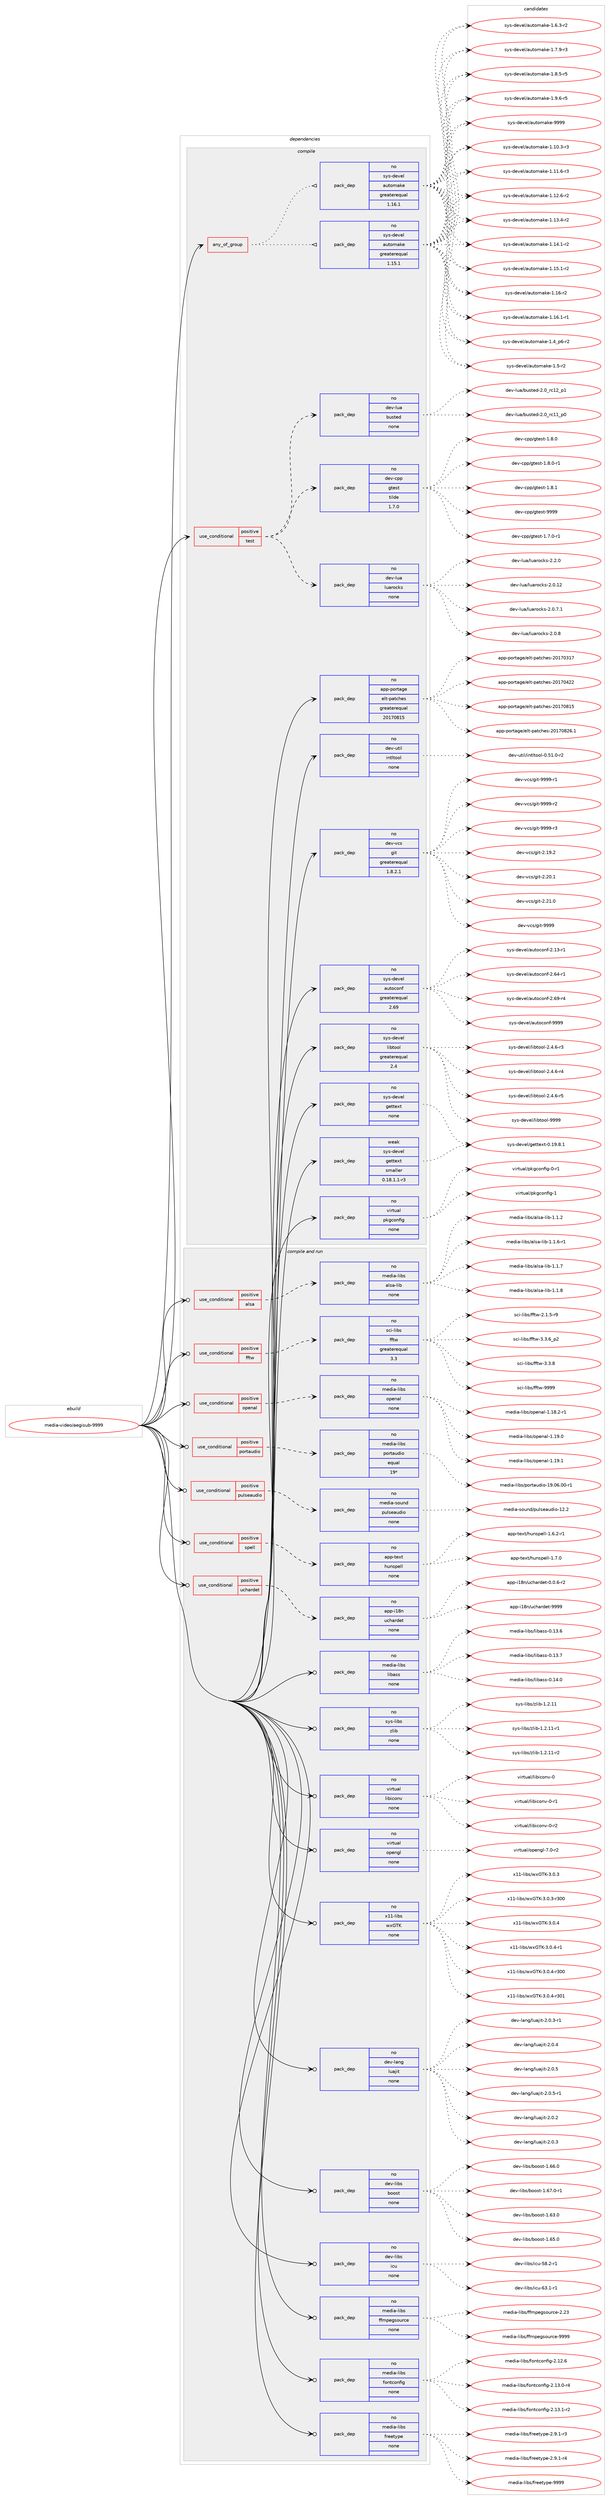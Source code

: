 digraph prolog {

# *************
# Graph options
# *************

newrank=true;
concentrate=true;
compound=true;
graph [rankdir=LR,fontname=Helvetica,fontsize=10,ranksep=1.5];#, ranksep=2.5, nodesep=0.2];
edge  [arrowhead=vee];
node  [fontname=Helvetica,fontsize=10];

# **********
# The ebuild
# **********

subgraph cluster_leftcol {
color=gray;
rank=same;
label=<<i>ebuild</i>>;
id [label="media-video/aegisub-9999", color=red, width=4, href="../media-video/aegisub-9999.svg"];
}

# ****************
# The dependencies
# ****************

subgraph cluster_midcol {
color=gray;
label=<<i>dependencies</i>>;
subgraph cluster_compile {
fillcolor="#eeeeee";
style=filled;
label=<<i>compile</i>>;
subgraph any25632 {
dependency1634887 [label=<<TABLE BORDER="0" CELLBORDER="1" CELLSPACING="0" CELLPADDING="4"><TR><TD CELLPADDING="10">any_of_group</TD></TR></TABLE>>, shape=none, color=red];subgraph pack1169115 {
dependency1634888 [label=<<TABLE BORDER="0" CELLBORDER="1" CELLSPACING="0" CELLPADDING="4" WIDTH="220"><TR><TD ROWSPAN="6" CELLPADDING="30">pack_dep</TD></TR><TR><TD WIDTH="110">no</TD></TR><TR><TD>sys-devel</TD></TR><TR><TD>automake</TD></TR><TR><TD>greaterequal</TD></TR><TR><TD>1.16.1</TD></TR></TABLE>>, shape=none, color=blue];
}
dependency1634887:e -> dependency1634888:w [weight=20,style="dotted",arrowhead="oinv"];
subgraph pack1169116 {
dependency1634889 [label=<<TABLE BORDER="0" CELLBORDER="1" CELLSPACING="0" CELLPADDING="4" WIDTH="220"><TR><TD ROWSPAN="6" CELLPADDING="30">pack_dep</TD></TR><TR><TD WIDTH="110">no</TD></TR><TR><TD>sys-devel</TD></TR><TR><TD>automake</TD></TR><TR><TD>greaterequal</TD></TR><TR><TD>1.15.1</TD></TR></TABLE>>, shape=none, color=blue];
}
dependency1634887:e -> dependency1634889:w [weight=20,style="dotted",arrowhead="oinv"];
}
id:e -> dependency1634887:w [weight=20,style="solid",arrowhead="vee"];
subgraph cond439370 {
dependency1634890 [label=<<TABLE BORDER="0" CELLBORDER="1" CELLSPACING="0" CELLPADDING="4"><TR><TD ROWSPAN="3" CELLPADDING="10">use_conditional</TD></TR><TR><TD>positive</TD></TR><TR><TD>test</TD></TR></TABLE>>, shape=none, color=red];
subgraph pack1169117 {
dependency1634891 [label=<<TABLE BORDER="0" CELLBORDER="1" CELLSPACING="0" CELLPADDING="4" WIDTH="220"><TR><TD ROWSPAN="6" CELLPADDING="30">pack_dep</TD></TR><TR><TD WIDTH="110">no</TD></TR><TR><TD>dev-cpp</TD></TR><TR><TD>gtest</TD></TR><TR><TD>tilde</TD></TR><TR><TD>1.7.0</TD></TR></TABLE>>, shape=none, color=blue];
}
dependency1634890:e -> dependency1634891:w [weight=20,style="dashed",arrowhead="vee"];
subgraph pack1169118 {
dependency1634892 [label=<<TABLE BORDER="0" CELLBORDER="1" CELLSPACING="0" CELLPADDING="4" WIDTH="220"><TR><TD ROWSPAN="6" CELLPADDING="30">pack_dep</TD></TR><TR><TD WIDTH="110">no</TD></TR><TR><TD>dev-lua</TD></TR><TR><TD>busted</TD></TR><TR><TD>none</TD></TR><TR><TD></TD></TR></TABLE>>, shape=none, color=blue];
}
dependency1634890:e -> dependency1634892:w [weight=20,style="dashed",arrowhead="vee"];
subgraph pack1169119 {
dependency1634893 [label=<<TABLE BORDER="0" CELLBORDER="1" CELLSPACING="0" CELLPADDING="4" WIDTH="220"><TR><TD ROWSPAN="6" CELLPADDING="30">pack_dep</TD></TR><TR><TD WIDTH="110">no</TD></TR><TR><TD>dev-lua</TD></TR><TR><TD>luarocks</TD></TR><TR><TD>none</TD></TR><TR><TD></TD></TR></TABLE>>, shape=none, color=blue];
}
dependency1634890:e -> dependency1634893:w [weight=20,style="dashed",arrowhead="vee"];
}
id:e -> dependency1634890:w [weight=20,style="solid",arrowhead="vee"];
subgraph pack1169120 {
dependency1634894 [label=<<TABLE BORDER="0" CELLBORDER="1" CELLSPACING="0" CELLPADDING="4" WIDTH="220"><TR><TD ROWSPAN="6" CELLPADDING="30">pack_dep</TD></TR><TR><TD WIDTH="110">no</TD></TR><TR><TD>app-portage</TD></TR><TR><TD>elt-patches</TD></TR><TR><TD>greaterequal</TD></TR><TR><TD>20170815</TD></TR></TABLE>>, shape=none, color=blue];
}
id:e -> dependency1634894:w [weight=20,style="solid",arrowhead="vee"];
subgraph pack1169121 {
dependency1634895 [label=<<TABLE BORDER="0" CELLBORDER="1" CELLSPACING="0" CELLPADDING="4" WIDTH="220"><TR><TD ROWSPAN="6" CELLPADDING="30">pack_dep</TD></TR><TR><TD WIDTH="110">no</TD></TR><TR><TD>dev-util</TD></TR><TR><TD>intltool</TD></TR><TR><TD>none</TD></TR><TR><TD></TD></TR></TABLE>>, shape=none, color=blue];
}
id:e -> dependency1634895:w [weight=20,style="solid",arrowhead="vee"];
subgraph pack1169122 {
dependency1634896 [label=<<TABLE BORDER="0" CELLBORDER="1" CELLSPACING="0" CELLPADDING="4" WIDTH="220"><TR><TD ROWSPAN="6" CELLPADDING="30">pack_dep</TD></TR><TR><TD WIDTH="110">no</TD></TR><TR><TD>dev-vcs</TD></TR><TR><TD>git</TD></TR><TR><TD>greaterequal</TD></TR><TR><TD>1.8.2.1</TD></TR></TABLE>>, shape=none, color=blue];
}
id:e -> dependency1634896:w [weight=20,style="solid",arrowhead="vee"];
subgraph pack1169123 {
dependency1634897 [label=<<TABLE BORDER="0" CELLBORDER="1" CELLSPACING="0" CELLPADDING="4" WIDTH="220"><TR><TD ROWSPAN="6" CELLPADDING="30">pack_dep</TD></TR><TR><TD WIDTH="110">no</TD></TR><TR><TD>sys-devel</TD></TR><TR><TD>autoconf</TD></TR><TR><TD>greaterequal</TD></TR><TR><TD>2.69</TD></TR></TABLE>>, shape=none, color=blue];
}
id:e -> dependency1634897:w [weight=20,style="solid",arrowhead="vee"];
subgraph pack1169124 {
dependency1634898 [label=<<TABLE BORDER="0" CELLBORDER="1" CELLSPACING="0" CELLPADDING="4" WIDTH="220"><TR><TD ROWSPAN="6" CELLPADDING="30">pack_dep</TD></TR><TR><TD WIDTH="110">no</TD></TR><TR><TD>sys-devel</TD></TR><TR><TD>gettext</TD></TR><TR><TD>none</TD></TR><TR><TD></TD></TR></TABLE>>, shape=none, color=blue];
}
id:e -> dependency1634898:w [weight=20,style="solid",arrowhead="vee"];
subgraph pack1169125 {
dependency1634899 [label=<<TABLE BORDER="0" CELLBORDER="1" CELLSPACING="0" CELLPADDING="4" WIDTH="220"><TR><TD ROWSPAN="6" CELLPADDING="30">pack_dep</TD></TR><TR><TD WIDTH="110">no</TD></TR><TR><TD>sys-devel</TD></TR><TR><TD>libtool</TD></TR><TR><TD>greaterequal</TD></TR><TR><TD>2.4</TD></TR></TABLE>>, shape=none, color=blue];
}
id:e -> dependency1634899:w [weight=20,style="solid",arrowhead="vee"];
subgraph pack1169126 {
dependency1634900 [label=<<TABLE BORDER="0" CELLBORDER="1" CELLSPACING="0" CELLPADDING="4" WIDTH="220"><TR><TD ROWSPAN="6" CELLPADDING="30">pack_dep</TD></TR><TR><TD WIDTH="110">no</TD></TR><TR><TD>virtual</TD></TR><TR><TD>pkgconfig</TD></TR><TR><TD>none</TD></TR><TR><TD></TD></TR></TABLE>>, shape=none, color=blue];
}
id:e -> dependency1634900:w [weight=20,style="solid",arrowhead="vee"];
subgraph pack1169127 {
dependency1634901 [label=<<TABLE BORDER="0" CELLBORDER="1" CELLSPACING="0" CELLPADDING="4" WIDTH="220"><TR><TD ROWSPAN="6" CELLPADDING="30">pack_dep</TD></TR><TR><TD WIDTH="110">weak</TD></TR><TR><TD>sys-devel</TD></TR><TR><TD>gettext</TD></TR><TR><TD>smaller</TD></TR><TR><TD>0.18.1.1-r3</TD></TR></TABLE>>, shape=none, color=blue];
}
id:e -> dependency1634901:w [weight=20,style="solid",arrowhead="vee"];
}
subgraph cluster_compileandrun {
fillcolor="#eeeeee";
style=filled;
label=<<i>compile and run</i>>;
subgraph cond439371 {
dependency1634902 [label=<<TABLE BORDER="0" CELLBORDER="1" CELLSPACING="0" CELLPADDING="4"><TR><TD ROWSPAN="3" CELLPADDING="10">use_conditional</TD></TR><TR><TD>positive</TD></TR><TR><TD>alsa</TD></TR></TABLE>>, shape=none, color=red];
subgraph pack1169128 {
dependency1634903 [label=<<TABLE BORDER="0" CELLBORDER="1" CELLSPACING="0" CELLPADDING="4" WIDTH="220"><TR><TD ROWSPAN="6" CELLPADDING="30">pack_dep</TD></TR><TR><TD WIDTH="110">no</TD></TR><TR><TD>media-libs</TD></TR><TR><TD>alsa-lib</TD></TR><TR><TD>none</TD></TR><TR><TD></TD></TR></TABLE>>, shape=none, color=blue];
}
dependency1634902:e -> dependency1634903:w [weight=20,style="dashed",arrowhead="vee"];
}
id:e -> dependency1634902:w [weight=20,style="solid",arrowhead="odotvee"];
subgraph cond439372 {
dependency1634904 [label=<<TABLE BORDER="0" CELLBORDER="1" CELLSPACING="0" CELLPADDING="4"><TR><TD ROWSPAN="3" CELLPADDING="10">use_conditional</TD></TR><TR><TD>positive</TD></TR><TR><TD>fftw</TD></TR></TABLE>>, shape=none, color=red];
subgraph pack1169129 {
dependency1634905 [label=<<TABLE BORDER="0" CELLBORDER="1" CELLSPACING="0" CELLPADDING="4" WIDTH="220"><TR><TD ROWSPAN="6" CELLPADDING="30">pack_dep</TD></TR><TR><TD WIDTH="110">no</TD></TR><TR><TD>sci-libs</TD></TR><TR><TD>fftw</TD></TR><TR><TD>greaterequal</TD></TR><TR><TD>3.3</TD></TR></TABLE>>, shape=none, color=blue];
}
dependency1634904:e -> dependency1634905:w [weight=20,style="dashed",arrowhead="vee"];
}
id:e -> dependency1634904:w [weight=20,style="solid",arrowhead="odotvee"];
subgraph cond439373 {
dependency1634906 [label=<<TABLE BORDER="0" CELLBORDER="1" CELLSPACING="0" CELLPADDING="4"><TR><TD ROWSPAN="3" CELLPADDING="10">use_conditional</TD></TR><TR><TD>positive</TD></TR><TR><TD>openal</TD></TR></TABLE>>, shape=none, color=red];
subgraph pack1169130 {
dependency1634907 [label=<<TABLE BORDER="0" CELLBORDER="1" CELLSPACING="0" CELLPADDING="4" WIDTH="220"><TR><TD ROWSPAN="6" CELLPADDING="30">pack_dep</TD></TR><TR><TD WIDTH="110">no</TD></TR><TR><TD>media-libs</TD></TR><TR><TD>openal</TD></TR><TR><TD>none</TD></TR><TR><TD></TD></TR></TABLE>>, shape=none, color=blue];
}
dependency1634906:e -> dependency1634907:w [weight=20,style="dashed",arrowhead="vee"];
}
id:e -> dependency1634906:w [weight=20,style="solid",arrowhead="odotvee"];
subgraph cond439374 {
dependency1634908 [label=<<TABLE BORDER="0" CELLBORDER="1" CELLSPACING="0" CELLPADDING="4"><TR><TD ROWSPAN="3" CELLPADDING="10">use_conditional</TD></TR><TR><TD>positive</TD></TR><TR><TD>portaudio</TD></TR></TABLE>>, shape=none, color=red];
subgraph pack1169131 {
dependency1634909 [label=<<TABLE BORDER="0" CELLBORDER="1" CELLSPACING="0" CELLPADDING="4" WIDTH="220"><TR><TD ROWSPAN="6" CELLPADDING="30">pack_dep</TD></TR><TR><TD WIDTH="110">no</TD></TR><TR><TD>media-libs</TD></TR><TR><TD>portaudio</TD></TR><TR><TD>equal</TD></TR><TR><TD>19*</TD></TR></TABLE>>, shape=none, color=blue];
}
dependency1634908:e -> dependency1634909:w [weight=20,style="dashed",arrowhead="vee"];
}
id:e -> dependency1634908:w [weight=20,style="solid",arrowhead="odotvee"];
subgraph cond439375 {
dependency1634910 [label=<<TABLE BORDER="0" CELLBORDER="1" CELLSPACING="0" CELLPADDING="4"><TR><TD ROWSPAN="3" CELLPADDING="10">use_conditional</TD></TR><TR><TD>positive</TD></TR><TR><TD>pulseaudio</TD></TR></TABLE>>, shape=none, color=red];
subgraph pack1169132 {
dependency1634911 [label=<<TABLE BORDER="0" CELLBORDER="1" CELLSPACING="0" CELLPADDING="4" WIDTH="220"><TR><TD ROWSPAN="6" CELLPADDING="30">pack_dep</TD></TR><TR><TD WIDTH="110">no</TD></TR><TR><TD>media-sound</TD></TR><TR><TD>pulseaudio</TD></TR><TR><TD>none</TD></TR><TR><TD></TD></TR></TABLE>>, shape=none, color=blue];
}
dependency1634910:e -> dependency1634911:w [weight=20,style="dashed",arrowhead="vee"];
}
id:e -> dependency1634910:w [weight=20,style="solid",arrowhead="odotvee"];
subgraph cond439376 {
dependency1634912 [label=<<TABLE BORDER="0" CELLBORDER="1" CELLSPACING="0" CELLPADDING="4"><TR><TD ROWSPAN="3" CELLPADDING="10">use_conditional</TD></TR><TR><TD>positive</TD></TR><TR><TD>spell</TD></TR></TABLE>>, shape=none, color=red];
subgraph pack1169133 {
dependency1634913 [label=<<TABLE BORDER="0" CELLBORDER="1" CELLSPACING="0" CELLPADDING="4" WIDTH="220"><TR><TD ROWSPAN="6" CELLPADDING="30">pack_dep</TD></TR><TR><TD WIDTH="110">no</TD></TR><TR><TD>app-text</TD></TR><TR><TD>hunspell</TD></TR><TR><TD>none</TD></TR><TR><TD></TD></TR></TABLE>>, shape=none, color=blue];
}
dependency1634912:e -> dependency1634913:w [weight=20,style="dashed",arrowhead="vee"];
}
id:e -> dependency1634912:w [weight=20,style="solid",arrowhead="odotvee"];
subgraph cond439377 {
dependency1634914 [label=<<TABLE BORDER="0" CELLBORDER="1" CELLSPACING="0" CELLPADDING="4"><TR><TD ROWSPAN="3" CELLPADDING="10">use_conditional</TD></TR><TR><TD>positive</TD></TR><TR><TD>uchardet</TD></TR></TABLE>>, shape=none, color=red];
subgraph pack1169134 {
dependency1634915 [label=<<TABLE BORDER="0" CELLBORDER="1" CELLSPACING="0" CELLPADDING="4" WIDTH="220"><TR><TD ROWSPAN="6" CELLPADDING="30">pack_dep</TD></TR><TR><TD WIDTH="110">no</TD></TR><TR><TD>app-i18n</TD></TR><TR><TD>uchardet</TD></TR><TR><TD>none</TD></TR><TR><TD></TD></TR></TABLE>>, shape=none, color=blue];
}
dependency1634914:e -> dependency1634915:w [weight=20,style="dashed",arrowhead="vee"];
}
id:e -> dependency1634914:w [weight=20,style="solid",arrowhead="odotvee"];
subgraph pack1169135 {
dependency1634916 [label=<<TABLE BORDER="0" CELLBORDER="1" CELLSPACING="0" CELLPADDING="4" WIDTH="220"><TR><TD ROWSPAN="6" CELLPADDING="30">pack_dep</TD></TR><TR><TD WIDTH="110">no</TD></TR><TR><TD>dev-lang</TD></TR><TR><TD>luajit</TD></TR><TR><TD>none</TD></TR><TR><TD></TD></TR></TABLE>>, shape=none, color=blue];
}
id:e -> dependency1634916:w [weight=20,style="solid",arrowhead="odotvee"];
subgraph pack1169136 {
dependency1634917 [label=<<TABLE BORDER="0" CELLBORDER="1" CELLSPACING="0" CELLPADDING="4" WIDTH="220"><TR><TD ROWSPAN="6" CELLPADDING="30">pack_dep</TD></TR><TR><TD WIDTH="110">no</TD></TR><TR><TD>dev-libs</TD></TR><TR><TD>boost</TD></TR><TR><TD>none</TD></TR><TR><TD></TD></TR></TABLE>>, shape=none, color=blue];
}
id:e -> dependency1634917:w [weight=20,style="solid",arrowhead="odotvee"];
subgraph pack1169137 {
dependency1634918 [label=<<TABLE BORDER="0" CELLBORDER="1" CELLSPACING="0" CELLPADDING="4" WIDTH="220"><TR><TD ROWSPAN="6" CELLPADDING="30">pack_dep</TD></TR><TR><TD WIDTH="110">no</TD></TR><TR><TD>dev-libs</TD></TR><TR><TD>icu</TD></TR><TR><TD>none</TD></TR><TR><TD></TD></TR></TABLE>>, shape=none, color=blue];
}
id:e -> dependency1634918:w [weight=20,style="solid",arrowhead="odotvee"];
subgraph pack1169138 {
dependency1634919 [label=<<TABLE BORDER="0" CELLBORDER="1" CELLSPACING="0" CELLPADDING="4" WIDTH="220"><TR><TD ROWSPAN="6" CELLPADDING="30">pack_dep</TD></TR><TR><TD WIDTH="110">no</TD></TR><TR><TD>media-libs</TD></TR><TR><TD>ffmpegsource</TD></TR><TR><TD>none</TD></TR><TR><TD></TD></TR></TABLE>>, shape=none, color=blue];
}
id:e -> dependency1634919:w [weight=20,style="solid",arrowhead="odotvee"];
subgraph pack1169139 {
dependency1634920 [label=<<TABLE BORDER="0" CELLBORDER="1" CELLSPACING="0" CELLPADDING="4" WIDTH="220"><TR><TD ROWSPAN="6" CELLPADDING="30">pack_dep</TD></TR><TR><TD WIDTH="110">no</TD></TR><TR><TD>media-libs</TD></TR><TR><TD>fontconfig</TD></TR><TR><TD>none</TD></TR><TR><TD></TD></TR></TABLE>>, shape=none, color=blue];
}
id:e -> dependency1634920:w [weight=20,style="solid",arrowhead="odotvee"];
subgraph pack1169140 {
dependency1634921 [label=<<TABLE BORDER="0" CELLBORDER="1" CELLSPACING="0" CELLPADDING="4" WIDTH="220"><TR><TD ROWSPAN="6" CELLPADDING="30">pack_dep</TD></TR><TR><TD WIDTH="110">no</TD></TR><TR><TD>media-libs</TD></TR><TR><TD>freetype</TD></TR><TR><TD>none</TD></TR><TR><TD></TD></TR></TABLE>>, shape=none, color=blue];
}
id:e -> dependency1634921:w [weight=20,style="solid",arrowhead="odotvee"];
subgraph pack1169141 {
dependency1634922 [label=<<TABLE BORDER="0" CELLBORDER="1" CELLSPACING="0" CELLPADDING="4" WIDTH="220"><TR><TD ROWSPAN="6" CELLPADDING="30">pack_dep</TD></TR><TR><TD WIDTH="110">no</TD></TR><TR><TD>media-libs</TD></TR><TR><TD>libass</TD></TR><TR><TD>none</TD></TR><TR><TD></TD></TR></TABLE>>, shape=none, color=blue];
}
id:e -> dependency1634922:w [weight=20,style="solid",arrowhead="odotvee"];
subgraph pack1169142 {
dependency1634923 [label=<<TABLE BORDER="0" CELLBORDER="1" CELLSPACING="0" CELLPADDING="4" WIDTH="220"><TR><TD ROWSPAN="6" CELLPADDING="30">pack_dep</TD></TR><TR><TD WIDTH="110">no</TD></TR><TR><TD>sys-libs</TD></TR><TR><TD>zlib</TD></TR><TR><TD>none</TD></TR><TR><TD></TD></TR></TABLE>>, shape=none, color=blue];
}
id:e -> dependency1634923:w [weight=20,style="solid",arrowhead="odotvee"];
subgraph pack1169143 {
dependency1634924 [label=<<TABLE BORDER="0" CELLBORDER="1" CELLSPACING="0" CELLPADDING="4" WIDTH="220"><TR><TD ROWSPAN="6" CELLPADDING="30">pack_dep</TD></TR><TR><TD WIDTH="110">no</TD></TR><TR><TD>virtual</TD></TR><TR><TD>libiconv</TD></TR><TR><TD>none</TD></TR><TR><TD></TD></TR></TABLE>>, shape=none, color=blue];
}
id:e -> dependency1634924:w [weight=20,style="solid",arrowhead="odotvee"];
subgraph pack1169144 {
dependency1634925 [label=<<TABLE BORDER="0" CELLBORDER="1" CELLSPACING="0" CELLPADDING="4" WIDTH="220"><TR><TD ROWSPAN="6" CELLPADDING="30">pack_dep</TD></TR><TR><TD WIDTH="110">no</TD></TR><TR><TD>virtual</TD></TR><TR><TD>opengl</TD></TR><TR><TD>none</TD></TR><TR><TD></TD></TR></TABLE>>, shape=none, color=blue];
}
id:e -> dependency1634925:w [weight=20,style="solid",arrowhead="odotvee"];
subgraph pack1169145 {
dependency1634926 [label=<<TABLE BORDER="0" CELLBORDER="1" CELLSPACING="0" CELLPADDING="4" WIDTH="220"><TR><TD ROWSPAN="6" CELLPADDING="30">pack_dep</TD></TR><TR><TD WIDTH="110">no</TD></TR><TR><TD>x11-libs</TD></TR><TR><TD>wxGTK</TD></TR><TR><TD>none</TD></TR><TR><TD></TD></TR></TABLE>>, shape=none, color=blue];
}
id:e -> dependency1634926:w [weight=20,style="solid",arrowhead="odotvee"];
}
subgraph cluster_run {
fillcolor="#eeeeee";
style=filled;
label=<<i>run</i>>;
}
}

# **************
# The candidates
# **************

subgraph cluster_choices {
rank=same;
color=gray;
label=<<i>candidates</i>>;

subgraph choice1169115 {
color=black;
nodesep=1;
choice11512111545100101118101108479711711611110997107101454946494846514511451 [label="sys-devel/automake-1.10.3-r3", color=red, width=4,href="../sys-devel/automake-1.10.3-r3.svg"];
choice11512111545100101118101108479711711611110997107101454946494946544511451 [label="sys-devel/automake-1.11.6-r3", color=red, width=4,href="../sys-devel/automake-1.11.6-r3.svg"];
choice11512111545100101118101108479711711611110997107101454946495046544511450 [label="sys-devel/automake-1.12.6-r2", color=red, width=4,href="../sys-devel/automake-1.12.6-r2.svg"];
choice11512111545100101118101108479711711611110997107101454946495146524511450 [label="sys-devel/automake-1.13.4-r2", color=red, width=4,href="../sys-devel/automake-1.13.4-r2.svg"];
choice11512111545100101118101108479711711611110997107101454946495246494511450 [label="sys-devel/automake-1.14.1-r2", color=red, width=4,href="../sys-devel/automake-1.14.1-r2.svg"];
choice11512111545100101118101108479711711611110997107101454946495346494511450 [label="sys-devel/automake-1.15.1-r2", color=red, width=4,href="../sys-devel/automake-1.15.1-r2.svg"];
choice1151211154510010111810110847971171161111099710710145494649544511450 [label="sys-devel/automake-1.16-r2", color=red, width=4,href="../sys-devel/automake-1.16-r2.svg"];
choice11512111545100101118101108479711711611110997107101454946495446494511449 [label="sys-devel/automake-1.16.1-r1", color=red, width=4,href="../sys-devel/automake-1.16.1-r1.svg"];
choice115121115451001011181011084797117116111109971071014549465295112544511450 [label="sys-devel/automake-1.4_p6-r2", color=red, width=4,href="../sys-devel/automake-1.4_p6-r2.svg"];
choice11512111545100101118101108479711711611110997107101454946534511450 [label="sys-devel/automake-1.5-r2", color=red, width=4,href="../sys-devel/automake-1.5-r2.svg"];
choice115121115451001011181011084797117116111109971071014549465446514511450 [label="sys-devel/automake-1.6.3-r2", color=red, width=4,href="../sys-devel/automake-1.6.3-r2.svg"];
choice115121115451001011181011084797117116111109971071014549465546574511451 [label="sys-devel/automake-1.7.9-r3", color=red, width=4,href="../sys-devel/automake-1.7.9-r3.svg"];
choice115121115451001011181011084797117116111109971071014549465646534511453 [label="sys-devel/automake-1.8.5-r5", color=red, width=4,href="../sys-devel/automake-1.8.5-r5.svg"];
choice115121115451001011181011084797117116111109971071014549465746544511453 [label="sys-devel/automake-1.9.6-r5", color=red, width=4,href="../sys-devel/automake-1.9.6-r5.svg"];
choice115121115451001011181011084797117116111109971071014557575757 [label="sys-devel/automake-9999", color=red, width=4,href="../sys-devel/automake-9999.svg"];
dependency1634888:e -> choice11512111545100101118101108479711711611110997107101454946494846514511451:w [style=dotted,weight="100"];
dependency1634888:e -> choice11512111545100101118101108479711711611110997107101454946494946544511451:w [style=dotted,weight="100"];
dependency1634888:e -> choice11512111545100101118101108479711711611110997107101454946495046544511450:w [style=dotted,weight="100"];
dependency1634888:e -> choice11512111545100101118101108479711711611110997107101454946495146524511450:w [style=dotted,weight="100"];
dependency1634888:e -> choice11512111545100101118101108479711711611110997107101454946495246494511450:w [style=dotted,weight="100"];
dependency1634888:e -> choice11512111545100101118101108479711711611110997107101454946495346494511450:w [style=dotted,weight="100"];
dependency1634888:e -> choice1151211154510010111810110847971171161111099710710145494649544511450:w [style=dotted,weight="100"];
dependency1634888:e -> choice11512111545100101118101108479711711611110997107101454946495446494511449:w [style=dotted,weight="100"];
dependency1634888:e -> choice115121115451001011181011084797117116111109971071014549465295112544511450:w [style=dotted,weight="100"];
dependency1634888:e -> choice11512111545100101118101108479711711611110997107101454946534511450:w [style=dotted,weight="100"];
dependency1634888:e -> choice115121115451001011181011084797117116111109971071014549465446514511450:w [style=dotted,weight="100"];
dependency1634888:e -> choice115121115451001011181011084797117116111109971071014549465546574511451:w [style=dotted,weight="100"];
dependency1634888:e -> choice115121115451001011181011084797117116111109971071014549465646534511453:w [style=dotted,weight="100"];
dependency1634888:e -> choice115121115451001011181011084797117116111109971071014549465746544511453:w [style=dotted,weight="100"];
dependency1634888:e -> choice115121115451001011181011084797117116111109971071014557575757:w [style=dotted,weight="100"];
}
subgraph choice1169116 {
color=black;
nodesep=1;
choice11512111545100101118101108479711711611110997107101454946494846514511451 [label="sys-devel/automake-1.10.3-r3", color=red, width=4,href="../sys-devel/automake-1.10.3-r3.svg"];
choice11512111545100101118101108479711711611110997107101454946494946544511451 [label="sys-devel/automake-1.11.6-r3", color=red, width=4,href="../sys-devel/automake-1.11.6-r3.svg"];
choice11512111545100101118101108479711711611110997107101454946495046544511450 [label="sys-devel/automake-1.12.6-r2", color=red, width=4,href="../sys-devel/automake-1.12.6-r2.svg"];
choice11512111545100101118101108479711711611110997107101454946495146524511450 [label="sys-devel/automake-1.13.4-r2", color=red, width=4,href="../sys-devel/automake-1.13.4-r2.svg"];
choice11512111545100101118101108479711711611110997107101454946495246494511450 [label="sys-devel/automake-1.14.1-r2", color=red, width=4,href="../sys-devel/automake-1.14.1-r2.svg"];
choice11512111545100101118101108479711711611110997107101454946495346494511450 [label="sys-devel/automake-1.15.1-r2", color=red, width=4,href="../sys-devel/automake-1.15.1-r2.svg"];
choice1151211154510010111810110847971171161111099710710145494649544511450 [label="sys-devel/automake-1.16-r2", color=red, width=4,href="../sys-devel/automake-1.16-r2.svg"];
choice11512111545100101118101108479711711611110997107101454946495446494511449 [label="sys-devel/automake-1.16.1-r1", color=red, width=4,href="../sys-devel/automake-1.16.1-r1.svg"];
choice115121115451001011181011084797117116111109971071014549465295112544511450 [label="sys-devel/automake-1.4_p6-r2", color=red, width=4,href="../sys-devel/automake-1.4_p6-r2.svg"];
choice11512111545100101118101108479711711611110997107101454946534511450 [label="sys-devel/automake-1.5-r2", color=red, width=4,href="../sys-devel/automake-1.5-r2.svg"];
choice115121115451001011181011084797117116111109971071014549465446514511450 [label="sys-devel/automake-1.6.3-r2", color=red, width=4,href="../sys-devel/automake-1.6.3-r2.svg"];
choice115121115451001011181011084797117116111109971071014549465546574511451 [label="sys-devel/automake-1.7.9-r3", color=red, width=4,href="../sys-devel/automake-1.7.9-r3.svg"];
choice115121115451001011181011084797117116111109971071014549465646534511453 [label="sys-devel/automake-1.8.5-r5", color=red, width=4,href="../sys-devel/automake-1.8.5-r5.svg"];
choice115121115451001011181011084797117116111109971071014549465746544511453 [label="sys-devel/automake-1.9.6-r5", color=red, width=4,href="../sys-devel/automake-1.9.6-r5.svg"];
choice115121115451001011181011084797117116111109971071014557575757 [label="sys-devel/automake-9999", color=red, width=4,href="../sys-devel/automake-9999.svg"];
dependency1634889:e -> choice11512111545100101118101108479711711611110997107101454946494846514511451:w [style=dotted,weight="100"];
dependency1634889:e -> choice11512111545100101118101108479711711611110997107101454946494946544511451:w [style=dotted,weight="100"];
dependency1634889:e -> choice11512111545100101118101108479711711611110997107101454946495046544511450:w [style=dotted,weight="100"];
dependency1634889:e -> choice11512111545100101118101108479711711611110997107101454946495146524511450:w [style=dotted,weight="100"];
dependency1634889:e -> choice11512111545100101118101108479711711611110997107101454946495246494511450:w [style=dotted,weight="100"];
dependency1634889:e -> choice11512111545100101118101108479711711611110997107101454946495346494511450:w [style=dotted,weight="100"];
dependency1634889:e -> choice1151211154510010111810110847971171161111099710710145494649544511450:w [style=dotted,weight="100"];
dependency1634889:e -> choice11512111545100101118101108479711711611110997107101454946495446494511449:w [style=dotted,weight="100"];
dependency1634889:e -> choice115121115451001011181011084797117116111109971071014549465295112544511450:w [style=dotted,weight="100"];
dependency1634889:e -> choice11512111545100101118101108479711711611110997107101454946534511450:w [style=dotted,weight="100"];
dependency1634889:e -> choice115121115451001011181011084797117116111109971071014549465446514511450:w [style=dotted,weight="100"];
dependency1634889:e -> choice115121115451001011181011084797117116111109971071014549465546574511451:w [style=dotted,weight="100"];
dependency1634889:e -> choice115121115451001011181011084797117116111109971071014549465646534511453:w [style=dotted,weight="100"];
dependency1634889:e -> choice115121115451001011181011084797117116111109971071014549465746544511453:w [style=dotted,weight="100"];
dependency1634889:e -> choice115121115451001011181011084797117116111109971071014557575757:w [style=dotted,weight="100"];
}
subgraph choice1169117 {
color=black;
nodesep=1;
choice1001011184599112112471031161011151164549465546484511449 [label="dev-cpp/gtest-1.7.0-r1", color=red, width=4,href="../dev-cpp/gtest-1.7.0-r1.svg"];
choice100101118459911211247103116101115116454946564648 [label="dev-cpp/gtest-1.8.0", color=red, width=4,href="../dev-cpp/gtest-1.8.0.svg"];
choice1001011184599112112471031161011151164549465646484511449 [label="dev-cpp/gtest-1.8.0-r1", color=red, width=4,href="../dev-cpp/gtest-1.8.0-r1.svg"];
choice100101118459911211247103116101115116454946564649 [label="dev-cpp/gtest-1.8.1", color=red, width=4,href="../dev-cpp/gtest-1.8.1.svg"];
choice1001011184599112112471031161011151164557575757 [label="dev-cpp/gtest-9999", color=red, width=4,href="../dev-cpp/gtest-9999.svg"];
dependency1634891:e -> choice1001011184599112112471031161011151164549465546484511449:w [style=dotted,weight="100"];
dependency1634891:e -> choice100101118459911211247103116101115116454946564648:w [style=dotted,weight="100"];
dependency1634891:e -> choice1001011184599112112471031161011151164549465646484511449:w [style=dotted,weight="100"];
dependency1634891:e -> choice100101118459911211247103116101115116454946564649:w [style=dotted,weight="100"];
dependency1634891:e -> choice1001011184599112112471031161011151164557575757:w [style=dotted,weight="100"];
}
subgraph choice1169118 {
color=black;
nodesep=1;
choice1001011184510811797479811711511610110045504648951149949499511248 [label="dev-lua/busted-2.0_rc11_p0", color=red, width=4,href="../dev-lua/busted-2.0_rc11_p0.svg"];
choice1001011184510811797479811711511610110045504648951149949509511249 [label="dev-lua/busted-2.0_rc12_p1", color=red, width=4,href="../dev-lua/busted-2.0_rc12_p1.svg"];
dependency1634892:e -> choice1001011184510811797479811711511610110045504648951149949499511248:w [style=dotted,weight="100"];
dependency1634892:e -> choice1001011184510811797479811711511610110045504648951149949509511249:w [style=dotted,weight="100"];
}
subgraph choice1169119 {
color=black;
nodesep=1;
choice100101118451081179747108117971141119910711545504648464950 [label="dev-lua/luarocks-2.0.12", color=red, width=4,href="../dev-lua/luarocks-2.0.12.svg"];
choice10010111845108117974710811797114111991071154550464846554649 [label="dev-lua/luarocks-2.0.7.1", color=red, width=4,href="../dev-lua/luarocks-2.0.7.1.svg"];
choice1001011184510811797471081179711411199107115455046484656 [label="dev-lua/luarocks-2.0.8", color=red, width=4,href="../dev-lua/luarocks-2.0.8.svg"];
choice1001011184510811797471081179711411199107115455046504648 [label="dev-lua/luarocks-2.2.0", color=red, width=4,href="../dev-lua/luarocks-2.2.0.svg"];
dependency1634893:e -> choice100101118451081179747108117971141119910711545504648464950:w [style=dotted,weight="100"];
dependency1634893:e -> choice10010111845108117974710811797114111991071154550464846554649:w [style=dotted,weight="100"];
dependency1634893:e -> choice1001011184510811797471081179711411199107115455046484656:w [style=dotted,weight="100"];
dependency1634893:e -> choice1001011184510811797471081179711411199107115455046504648:w [style=dotted,weight="100"];
}
subgraph choice1169120 {
color=black;
nodesep=1;
choice97112112451121111141169710310147101108116451129711699104101115455048495548514955 [label="app-portage/elt-patches-20170317", color=red, width=4,href="../app-portage/elt-patches-20170317.svg"];
choice97112112451121111141169710310147101108116451129711699104101115455048495548525050 [label="app-portage/elt-patches-20170422", color=red, width=4,href="../app-portage/elt-patches-20170422.svg"];
choice97112112451121111141169710310147101108116451129711699104101115455048495548564953 [label="app-portage/elt-patches-20170815", color=red, width=4,href="../app-portage/elt-patches-20170815.svg"];
choice971121124511211111411697103101471011081164511297116991041011154550484955485650544649 [label="app-portage/elt-patches-20170826.1", color=red, width=4,href="../app-portage/elt-patches-20170826.1.svg"];
dependency1634894:e -> choice97112112451121111141169710310147101108116451129711699104101115455048495548514955:w [style=dotted,weight="100"];
dependency1634894:e -> choice97112112451121111141169710310147101108116451129711699104101115455048495548525050:w [style=dotted,weight="100"];
dependency1634894:e -> choice97112112451121111141169710310147101108116451129711699104101115455048495548564953:w [style=dotted,weight="100"];
dependency1634894:e -> choice971121124511211111411697103101471011081164511297116991041011154550484955485650544649:w [style=dotted,weight="100"];
}
subgraph choice1169121 {
color=black;
nodesep=1;
choice1001011184511711610510847105110116108116111111108454846534946484511450 [label="dev-util/intltool-0.51.0-r2", color=red, width=4,href="../dev-util/intltool-0.51.0-r2.svg"];
dependency1634895:e -> choice1001011184511711610510847105110116108116111111108454846534946484511450:w [style=dotted,weight="100"];
}
subgraph choice1169122 {
color=black;
nodesep=1;
choice10010111845118991154710310511645504649574650 [label="dev-vcs/git-2.19.2", color=red, width=4,href="../dev-vcs/git-2.19.2.svg"];
choice10010111845118991154710310511645504650484649 [label="dev-vcs/git-2.20.1", color=red, width=4,href="../dev-vcs/git-2.20.1.svg"];
choice10010111845118991154710310511645504650494648 [label="dev-vcs/git-2.21.0", color=red, width=4,href="../dev-vcs/git-2.21.0.svg"];
choice1001011184511899115471031051164557575757 [label="dev-vcs/git-9999", color=red, width=4,href="../dev-vcs/git-9999.svg"];
choice10010111845118991154710310511645575757574511449 [label="dev-vcs/git-9999-r1", color=red, width=4,href="../dev-vcs/git-9999-r1.svg"];
choice10010111845118991154710310511645575757574511450 [label="dev-vcs/git-9999-r2", color=red, width=4,href="../dev-vcs/git-9999-r2.svg"];
choice10010111845118991154710310511645575757574511451 [label="dev-vcs/git-9999-r3", color=red, width=4,href="../dev-vcs/git-9999-r3.svg"];
dependency1634896:e -> choice10010111845118991154710310511645504649574650:w [style=dotted,weight="100"];
dependency1634896:e -> choice10010111845118991154710310511645504650484649:w [style=dotted,weight="100"];
dependency1634896:e -> choice10010111845118991154710310511645504650494648:w [style=dotted,weight="100"];
dependency1634896:e -> choice1001011184511899115471031051164557575757:w [style=dotted,weight="100"];
dependency1634896:e -> choice10010111845118991154710310511645575757574511449:w [style=dotted,weight="100"];
dependency1634896:e -> choice10010111845118991154710310511645575757574511450:w [style=dotted,weight="100"];
dependency1634896:e -> choice10010111845118991154710310511645575757574511451:w [style=dotted,weight="100"];
}
subgraph choice1169123 {
color=black;
nodesep=1;
choice1151211154510010111810110847971171161119911111010245504649514511449 [label="sys-devel/autoconf-2.13-r1", color=red, width=4,href="../sys-devel/autoconf-2.13-r1.svg"];
choice1151211154510010111810110847971171161119911111010245504654524511449 [label="sys-devel/autoconf-2.64-r1", color=red, width=4,href="../sys-devel/autoconf-2.64-r1.svg"];
choice1151211154510010111810110847971171161119911111010245504654574511452 [label="sys-devel/autoconf-2.69-r4", color=red, width=4,href="../sys-devel/autoconf-2.69-r4.svg"];
choice115121115451001011181011084797117116111991111101024557575757 [label="sys-devel/autoconf-9999", color=red, width=4,href="../sys-devel/autoconf-9999.svg"];
dependency1634897:e -> choice1151211154510010111810110847971171161119911111010245504649514511449:w [style=dotted,weight="100"];
dependency1634897:e -> choice1151211154510010111810110847971171161119911111010245504654524511449:w [style=dotted,weight="100"];
dependency1634897:e -> choice1151211154510010111810110847971171161119911111010245504654574511452:w [style=dotted,weight="100"];
dependency1634897:e -> choice115121115451001011181011084797117116111991111101024557575757:w [style=dotted,weight="100"];
}
subgraph choice1169124 {
color=black;
nodesep=1;
choice1151211154510010111810110847103101116116101120116454846495746564649 [label="sys-devel/gettext-0.19.8.1", color=red, width=4,href="../sys-devel/gettext-0.19.8.1.svg"];
dependency1634898:e -> choice1151211154510010111810110847103101116116101120116454846495746564649:w [style=dotted,weight="100"];
}
subgraph choice1169125 {
color=black;
nodesep=1;
choice1151211154510010111810110847108105981161111111084550465246544511451 [label="sys-devel/libtool-2.4.6-r3", color=red, width=4,href="../sys-devel/libtool-2.4.6-r3.svg"];
choice1151211154510010111810110847108105981161111111084550465246544511452 [label="sys-devel/libtool-2.4.6-r4", color=red, width=4,href="../sys-devel/libtool-2.4.6-r4.svg"];
choice1151211154510010111810110847108105981161111111084550465246544511453 [label="sys-devel/libtool-2.4.6-r5", color=red, width=4,href="../sys-devel/libtool-2.4.6-r5.svg"];
choice1151211154510010111810110847108105981161111111084557575757 [label="sys-devel/libtool-9999", color=red, width=4,href="../sys-devel/libtool-9999.svg"];
dependency1634899:e -> choice1151211154510010111810110847108105981161111111084550465246544511451:w [style=dotted,weight="100"];
dependency1634899:e -> choice1151211154510010111810110847108105981161111111084550465246544511452:w [style=dotted,weight="100"];
dependency1634899:e -> choice1151211154510010111810110847108105981161111111084550465246544511453:w [style=dotted,weight="100"];
dependency1634899:e -> choice1151211154510010111810110847108105981161111111084557575757:w [style=dotted,weight="100"];
}
subgraph choice1169126 {
color=black;
nodesep=1;
choice11810511411611797108471121071039911111010210510345484511449 [label="virtual/pkgconfig-0-r1", color=red, width=4,href="../virtual/pkgconfig-0-r1.svg"];
choice1181051141161179710847112107103991111101021051034549 [label="virtual/pkgconfig-1", color=red, width=4,href="../virtual/pkgconfig-1.svg"];
dependency1634900:e -> choice11810511411611797108471121071039911111010210510345484511449:w [style=dotted,weight="100"];
dependency1634900:e -> choice1181051141161179710847112107103991111101021051034549:w [style=dotted,weight="100"];
}
subgraph choice1169127 {
color=black;
nodesep=1;
choice1151211154510010111810110847103101116116101120116454846495746564649 [label="sys-devel/gettext-0.19.8.1", color=red, width=4,href="../sys-devel/gettext-0.19.8.1.svg"];
dependency1634901:e -> choice1151211154510010111810110847103101116116101120116454846495746564649:w [style=dotted,weight="100"];
}
subgraph choice1169128 {
color=black;
nodesep=1;
choice1091011001059745108105981154797108115974510810598454946494650 [label="media-libs/alsa-lib-1.1.2", color=red, width=4,href="../media-libs/alsa-lib-1.1.2.svg"];
choice10910110010597451081059811547971081159745108105984549464946544511449 [label="media-libs/alsa-lib-1.1.6-r1", color=red, width=4,href="../media-libs/alsa-lib-1.1.6-r1.svg"];
choice1091011001059745108105981154797108115974510810598454946494655 [label="media-libs/alsa-lib-1.1.7", color=red, width=4,href="../media-libs/alsa-lib-1.1.7.svg"];
choice1091011001059745108105981154797108115974510810598454946494656 [label="media-libs/alsa-lib-1.1.8", color=red, width=4,href="../media-libs/alsa-lib-1.1.8.svg"];
dependency1634903:e -> choice1091011001059745108105981154797108115974510810598454946494650:w [style=dotted,weight="100"];
dependency1634903:e -> choice10910110010597451081059811547971081159745108105984549464946544511449:w [style=dotted,weight="100"];
dependency1634903:e -> choice1091011001059745108105981154797108115974510810598454946494655:w [style=dotted,weight="100"];
dependency1634903:e -> choice1091011001059745108105981154797108115974510810598454946494656:w [style=dotted,weight="100"];
}
subgraph choice1169129 {
color=black;
nodesep=1;
choice115991054510810598115471021021161194550464946534511457 [label="sci-libs/fftw-2.1.5-r9", color=red, width=4,href="../sci-libs/fftw-2.1.5-r9.svg"];
choice115991054510810598115471021021161194551465146549511250 [label="sci-libs/fftw-3.3.6_p2", color=red, width=4,href="../sci-libs/fftw-3.3.6_p2.svg"];
choice11599105451081059811547102102116119455146514656 [label="sci-libs/fftw-3.3.8", color=red, width=4,href="../sci-libs/fftw-3.3.8.svg"];
choice115991054510810598115471021021161194557575757 [label="sci-libs/fftw-9999", color=red, width=4,href="../sci-libs/fftw-9999.svg"];
dependency1634905:e -> choice115991054510810598115471021021161194550464946534511457:w [style=dotted,weight="100"];
dependency1634905:e -> choice115991054510810598115471021021161194551465146549511250:w [style=dotted,weight="100"];
dependency1634905:e -> choice11599105451081059811547102102116119455146514656:w [style=dotted,weight="100"];
dependency1634905:e -> choice115991054510810598115471021021161194557575757:w [style=dotted,weight="100"];
}
subgraph choice1169130 {
color=black;
nodesep=1;
choice1091011001059745108105981154711111210111097108454946495646504511449 [label="media-libs/openal-1.18.2-r1", color=red, width=4,href="../media-libs/openal-1.18.2-r1.svg"];
choice109101100105974510810598115471111121011109710845494649574648 [label="media-libs/openal-1.19.0", color=red, width=4,href="../media-libs/openal-1.19.0.svg"];
choice109101100105974510810598115471111121011109710845494649574649 [label="media-libs/openal-1.19.1", color=red, width=4,href="../media-libs/openal-1.19.1.svg"];
dependency1634907:e -> choice1091011001059745108105981154711111210111097108454946495646504511449:w [style=dotted,weight="100"];
dependency1634907:e -> choice109101100105974510810598115471111121011109710845494649574648:w [style=dotted,weight="100"];
dependency1634907:e -> choice109101100105974510810598115471111121011109710845494649574649:w [style=dotted,weight="100"];
}
subgraph choice1169131 {
color=black;
nodesep=1;
choice10910110010597451081059811547112111114116971171001051114549574648544648484511449 [label="media-libs/portaudio-19.06.00-r1", color=red, width=4,href="../media-libs/portaudio-19.06.00-r1.svg"];
dependency1634909:e -> choice10910110010597451081059811547112111114116971171001051114549574648544648484511449:w [style=dotted,weight="100"];
}
subgraph choice1169132 {
color=black;
nodesep=1;
choice109101100105974511511111711010047112117108115101971171001051114549504650 [label="media-sound/pulseaudio-12.2", color=red, width=4,href="../media-sound/pulseaudio-12.2.svg"];
dependency1634911:e -> choice109101100105974511511111711010047112117108115101971171001051114549504650:w [style=dotted,weight="100"];
}
subgraph choice1169133 {
color=black;
nodesep=1;
choice9711211245116101120116471041171101151121011081084549465446504511449 [label="app-text/hunspell-1.6.2-r1", color=red, width=4,href="../app-text/hunspell-1.6.2-r1.svg"];
choice971121124511610112011647104117110115112101108108454946554648 [label="app-text/hunspell-1.7.0", color=red, width=4,href="../app-text/hunspell-1.7.0.svg"];
dependency1634913:e -> choice9711211245116101120116471041171101151121011081084549465446504511449:w [style=dotted,weight="100"];
dependency1634913:e -> choice971121124511610112011647104117110115112101108108454946554648:w [style=dotted,weight="100"];
}
subgraph choice1169134 {
color=black;
nodesep=1;
choice971121124510549561104711799104971141001011164548464846544511450 [label="app-i18n/uchardet-0.0.6-r2", color=red, width=4,href="../app-i18n/uchardet-0.0.6-r2.svg"];
choice971121124510549561104711799104971141001011164557575757 [label="app-i18n/uchardet-9999", color=red, width=4,href="../app-i18n/uchardet-9999.svg"];
dependency1634915:e -> choice971121124510549561104711799104971141001011164548464846544511450:w [style=dotted,weight="100"];
dependency1634915:e -> choice971121124510549561104711799104971141001011164557575757:w [style=dotted,weight="100"];
}
subgraph choice1169135 {
color=black;
nodesep=1;
choice10010111845108971101034710811797106105116455046484650 [label="dev-lang/luajit-2.0.2", color=red, width=4,href="../dev-lang/luajit-2.0.2.svg"];
choice10010111845108971101034710811797106105116455046484651 [label="dev-lang/luajit-2.0.3", color=red, width=4,href="../dev-lang/luajit-2.0.3.svg"];
choice100101118451089711010347108117971061051164550464846514511449 [label="dev-lang/luajit-2.0.3-r1", color=red, width=4,href="../dev-lang/luajit-2.0.3-r1.svg"];
choice10010111845108971101034710811797106105116455046484652 [label="dev-lang/luajit-2.0.4", color=red, width=4,href="../dev-lang/luajit-2.0.4.svg"];
choice10010111845108971101034710811797106105116455046484653 [label="dev-lang/luajit-2.0.5", color=red, width=4,href="../dev-lang/luajit-2.0.5.svg"];
choice100101118451089711010347108117971061051164550464846534511449 [label="dev-lang/luajit-2.0.5-r1", color=red, width=4,href="../dev-lang/luajit-2.0.5-r1.svg"];
dependency1634916:e -> choice10010111845108971101034710811797106105116455046484650:w [style=dotted,weight="100"];
dependency1634916:e -> choice10010111845108971101034710811797106105116455046484651:w [style=dotted,weight="100"];
dependency1634916:e -> choice100101118451089711010347108117971061051164550464846514511449:w [style=dotted,weight="100"];
dependency1634916:e -> choice10010111845108971101034710811797106105116455046484652:w [style=dotted,weight="100"];
dependency1634916:e -> choice10010111845108971101034710811797106105116455046484653:w [style=dotted,weight="100"];
dependency1634916:e -> choice100101118451089711010347108117971061051164550464846534511449:w [style=dotted,weight="100"];
}
subgraph choice1169136 {
color=black;
nodesep=1;
choice1001011184510810598115479811111111511645494654514648 [label="dev-libs/boost-1.63.0", color=red, width=4,href="../dev-libs/boost-1.63.0.svg"];
choice1001011184510810598115479811111111511645494654534648 [label="dev-libs/boost-1.65.0", color=red, width=4,href="../dev-libs/boost-1.65.0.svg"];
choice1001011184510810598115479811111111511645494654544648 [label="dev-libs/boost-1.66.0", color=red, width=4,href="../dev-libs/boost-1.66.0.svg"];
choice10010111845108105981154798111111115116454946545546484511449 [label="dev-libs/boost-1.67.0-r1", color=red, width=4,href="../dev-libs/boost-1.67.0-r1.svg"];
dependency1634917:e -> choice1001011184510810598115479811111111511645494654514648:w [style=dotted,weight="100"];
dependency1634917:e -> choice1001011184510810598115479811111111511645494654534648:w [style=dotted,weight="100"];
dependency1634917:e -> choice1001011184510810598115479811111111511645494654544648:w [style=dotted,weight="100"];
dependency1634917:e -> choice10010111845108105981154798111111115116454946545546484511449:w [style=dotted,weight="100"];
}
subgraph choice1169137 {
color=black;
nodesep=1;
choice1001011184510810598115471059911745535646504511449 [label="dev-libs/icu-58.2-r1", color=red, width=4,href="../dev-libs/icu-58.2-r1.svg"];
choice1001011184510810598115471059911745545146494511449 [label="dev-libs/icu-63.1-r1", color=red, width=4,href="../dev-libs/icu-63.1-r1.svg"];
dependency1634918:e -> choice1001011184510810598115471059911745535646504511449:w [style=dotted,weight="100"];
dependency1634918:e -> choice1001011184510810598115471059911745545146494511449:w [style=dotted,weight="100"];
}
subgraph choice1169138 {
color=black;
nodesep=1;
choice10910110010597451081059811547102102109112101103115111117114991014550465051 [label="media-libs/ffmpegsource-2.23", color=red, width=4,href="../media-libs/ffmpegsource-2.23.svg"];
choice10910110010597451081059811547102102109112101103115111117114991014557575757 [label="media-libs/ffmpegsource-9999", color=red, width=4,href="../media-libs/ffmpegsource-9999.svg"];
dependency1634919:e -> choice10910110010597451081059811547102102109112101103115111117114991014550465051:w [style=dotted,weight="100"];
dependency1634919:e -> choice10910110010597451081059811547102102109112101103115111117114991014557575757:w [style=dotted,weight="100"];
}
subgraph choice1169139 {
color=black;
nodesep=1;
choice109101100105974510810598115471021111101169911111010210510345504649504654 [label="media-libs/fontconfig-2.12.6", color=red, width=4,href="../media-libs/fontconfig-2.12.6.svg"];
choice1091011001059745108105981154710211111011699111110102105103455046495146484511452 [label="media-libs/fontconfig-2.13.0-r4", color=red, width=4,href="../media-libs/fontconfig-2.13.0-r4.svg"];
choice1091011001059745108105981154710211111011699111110102105103455046495146494511450 [label="media-libs/fontconfig-2.13.1-r2", color=red, width=4,href="../media-libs/fontconfig-2.13.1-r2.svg"];
dependency1634920:e -> choice109101100105974510810598115471021111101169911111010210510345504649504654:w [style=dotted,weight="100"];
dependency1634920:e -> choice1091011001059745108105981154710211111011699111110102105103455046495146484511452:w [style=dotted,weight="100"];
dependency1634920:e -> choice1091011001059745108105981154710211111011699111110102105103455046495146494511450:w [style=dotted,weight="100"];
}
subgraph choice1169140 {
color=black;
nodesep=1;
choice109101100105974510810598115471021141011011161211121014550465746494511451 [label="media-libs/freetype-2.9.1-r3", color=red, width=4,href="../media-libs/freetype-2.9.1-r3.svg"];
choice109101100105974510810598115471021141011011161211121014550465746494511452 [label="media-libs/freetype-2.9.1-r4", color=red, width=4,href="../media-libs/freetype-2.9.1-r4.svg"];
choice109101100105974510810598115471021141011011161211121014557575757 [label="media-libs/freetype-9999", color=red, width=4,href="../media-libs/freetype-9999.svg"];
dependency1634921:e -> choice109101100105974510810598115471021141011011161211121014550465746494511451:w [style=dotted,weight="100"];
dependency1634921:e -> choice109101100105974510810598115471021141011011161211121014550465746494511452:w [style=dotted,weight="100"];
dependency1634921:e -> choice109101100105974510810598115471021141011011161211121014557575757:w [style=dotted,weight="100"];
}
subgraph choice1169141 {
color=black;
nodesep=1;
choice10910110010597451081059811547108105989711511545484649514654 [label="media-libs/libass-0.13.6", color=red, width=4,href="../media-libs/libass-0.13.6.svg"];
choice10910110010597451081059811547108105989711511545484649514655 [label="media-libs/libass-0.13.7", color=red, width=4,href="../media-libs/libass-0.13.7.svg"];
choice10910110010597451081059811547108105989711511545484649524648 [label="media-libs/libass-0.14.0", color=red, width=4,href="../media-libs/libass-0.14.0.svg"];
dependency1634922:e -> choice10910110010597451081059811547108105989711511545484649514654:w [style=dotted,weight="100"];
dependency1634922:e -> choice10910110010597451081059811547108105989711511545484649514655:w [style=dotted,weight="100"];
dependency1634922:e -> choice10910110010597451081059811547108105989711511545484649524648:w [style=dotted,weight="100"];
}
subgraph choice1169142 {
color=black;
nodesep=1;
choice1151211154510810598115471221081059845494650464949 [label="sys-libs/zlib-1.2.11", color=red, width=4,href="../sys-libs/zlib-1.2.11.svg"];
choice11512111545108105981154712210810598454946504649494511449 [label="sys-libs/zlib-1.2.11-r1", color=red, width=4,href="../sys-libs/zlib-1.2.11-r1.svg"];
choice11512111545108105981154712210810598454946504649494511450 [label="sys-libs/zlib-1.2.11-r2", color=red, width=4,href="../sys-libs/zlib-1.2.11-r2.svg"];
dependency1634923:e -> choice1151211154510810598115471221081059845494650464949:w [style=dotted,weight="100"];
dependency1634923:e -> choice11512111545108105981154712210810598454946504649494511449:w [style=dotted,weight="100"];
dependency1634923:e -> choice11512111545108105981154712210810598454946504649494511450:w [style=dotted,weight="100"];
}
subgraph choice1169143 {
color=black;
nodesep=1;
choice118105114116117971084710810598105991111101184548 [label="virtual/libiconv-0", color=red, width=4,href="../virtual/libiconv-0.svg"];
choice1181051141161179710847108105981059911111011845484511449 [label="virtual/libiconv-0-r1", color=red, width=4,href="../virtual/libiconv-0-r1.svg"];
choice1181051141161179710847108105981059911111011845484511450 [label="virtual/libiconv-0-r2", color=red, width=4,href="../virtual/libiconv-0-r2.svg"];
dependency1634924:e -> choice118105114116117971084710810598105991111101184548:w [style=dotted,weight="100"];
dependency1634924:e -> choice1181051141161179710847108105981059911111011845484511449:w [style=dotted,weight="100"];
dependency1634924:e -> choice1181051141161179710847108105981059911111011845484511450:w [style=dotted,weight="100"];
}
subgraph choice1169144 {
color=black;
nodesep=1;
choice1181051141161179710847111112101110103108455546484511450 [label="virtual/opengl-7.0-r2", color=red, width=4,href="../virtual/opengl-7.0-r2.svg"];
dependency1634925:e -> choice1181051141161179710847111112101110103108455546484511450:w [style=dotted,weight="100"];
}
subgraph choice1169145 {
color=black;
nodesep=1;
choice1204949451081059811547119120718475455146484651 [label="x11-libs/wxGTK-3.0.3", color=red, width=4,href="../x11-libs/wxGTK-3.0.3.svg"];
choice120494945108105981154711912071847545514648465145114514848 [label="x11-libs/wxGTK-3.0.3-r300", color=red, width=4,href="../x11-libs/wxGTK-3.0.3-r300.svg"];
choice1204949451081059811547119120718475455146484652 [label="x11-libs/wxGTK-3.0.4", color=red, width=4,href="../x11-libs/wxGTK-3.0.4.svg"];
choice12049494510810598115471191207184754551464846524511449 [label="x11-libs/wxGTK-3.0.4-r1", color=red, width=4,href="../x11-libs/wxGTK-3.0.4-r1.svg"];
choice120494945108105981154711912071847545514648465245114514848 [label="x11-libs/wxGTK-3.0.4-r300", color=red, width=4,href="../x11-libs/wxGTK-3.0.4-r300.svg"];
choice120494945108105981154711912071847545514648465245114514849 [label="x11-libs/wxGTK-3.0.4-r301", color=red, width=4,href="../x11-libs/wxGTK-3.0.4-r301.svg"];
dependency1634926:e -> choice1204949451081059811547119120718475455146484651:w [style=dotted,weight="100"];
dependency1634926:e -> choice120494945108105981154711912071847545514648465145114514848:w [style=dotted,weight="100"];
dependency1634926:e -> choice1204949451081059811547119120718475455146484652:w [style=dotted,weight="100"];
dependency1634926:e -> choice12049494510810598115471191207184754551464846524511449:w [style=dotted,weight="100"];
dependency1634926:e -> choice120494945108105981154711912071847545514648465245114514848:w [style=dotted,weight="100"];
dependency1634926:e -> choice120494945108105981154711912071847545514648465245114514849:w [style=dotted,weight="100"];
}
}

}
